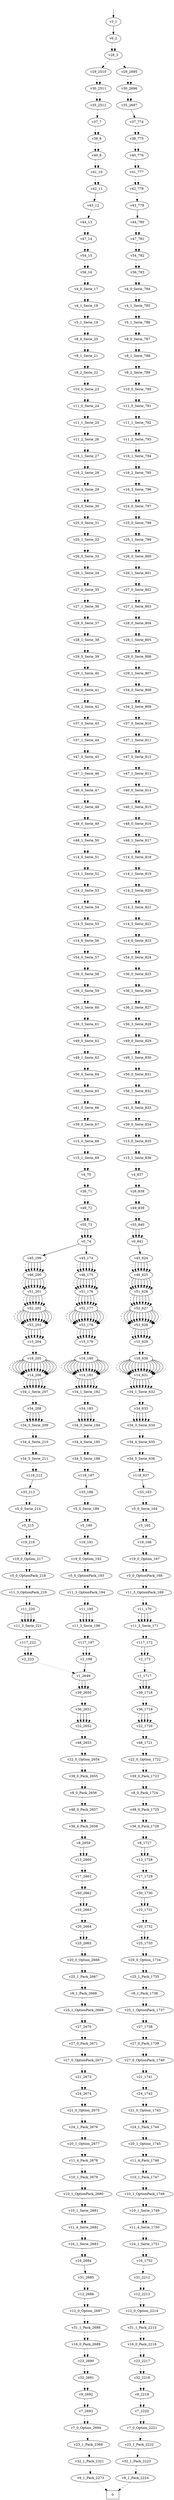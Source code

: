 //SLDDp
// 0 v3 0 1 2
// 1 v6 0 1
// 2 v28 0 1
// 3 v29 0 1
// 4 v30 0 1
// 5 v35 0 1 2 3
// 6 v37 0 1
// 7 v38 0 1
// 8 v40 0 1
// 9 v41 0 -1
// 10 v42 0 1 2 3
// 11 v43 0 1 2 3
// 12 v44 0 1
// 13 v47 0 1
// 14 v54 0 -1
// 15 v56 0 1
// 16 v4_0_Serie 1 -1
// 17 v4_1_Serie 1 -1
// 18 v5_1_Serie 1 -1
// 19 v8_0_Serie 1 -1
// 20 v8_1_Serie 1 -1
// 21 v8_2_Serie 1 -1
// 22 v10_0_Serie 1 -1
// 23 v11_0_Serie 1 -1
// 24 v11_1_Serie 1 -1
// 25 v11_2_Serie 1 -1
// 26 v16_1_Serie 1 -1
// 27 v16_2_Serie 1 -1
// 28 v16_3_Serie 1 -1
// 29 v24_0_Serie 1 -1
// 30 v25_0_Serie 1 -1
// 31 v25_1_Serie 1 -1
// 32 v26_0_Serie 1 -1
// 33 v26_1_Serie 1 -1
// 34 v27_0_Serie 1 -1
// 35 v27_1_Serie 1 -1
// 36 v28_0_Serie 1 -1
// 37 v28_1_Serie 1 -1
// 38 v29_0_Serie 1 -1
// 39 v29_1_Serie 1 -1
// 40 v34_0_Serie 1 -1
// 41 v34_2_Serie 1 -1
// 42 v37_0_Serie 1 -1
// 43 v37_1_Serie 1 -1
// 44 v47_0_Serie 1 -1
// 45 v47_1_Serie 1 -1
// 46 v40_0_Serie 1 -1
// 47 v40_1_Serie 1 -1
// 48 v48_0_Serie 1 -1
// 49 v48_1_Serie 1 -1
// 50 v14_0_Serie 1 -1
// 51 v14_1_Serie 1 -1
// 52 v14_2_Serie 1 -1
// 53 v14_3_Serie 1 -1
// 54 v14_5_Serie 1 -1
// 55 v14_6_Serie 1 -1
// 56 v54_0_Serie 1 -1
// 57 v36_0_Serie 1 -1
// 58 v36_1_Serie 1 -1
// 59 v36_2_Serie 1 -1
// 60 v36_3_Serie 1 -1
// 61 v49_0_Serie 1 -1
// 62 v49_1_Serie 1 -1
// 63 v56_0_Serie 1 -1
// 64 v56_1_Serie 1 -1
// 65 v41_0_Serie 1 -1
// 66 v39_0_Serie 1 -1
// 67 v15_0_Serie 1 -1
// 68 v15_1_Serie 1 -1
// 69 v4 0 1
// 70 v26 0 1
// 71 v49 0 1
// 72 v55 0 1 2 3
// 73 v0 0 1 2 3 4 5 6 7 8 9 10 11 12 13 14 15 16 17 18 19
// 74 v45 0 1 2 3 4 5 6
// 75 v46 0 1 2 3 4 5 6 7 8
// 76 v51 0 1 2 3 4 5 6 7
// 77 v52 0 1 2 3 4 5 6 7 8 9 10 11 12 13
// 78 v53 0 1 2 3 4 5 6
// 79 v15 0 1
// 80 v18 0 1 2 3 4 5 6 7 8 9 10 11 12 13 14 15 16
// 81 v14 0 1 2 3 4 5 6 7
// 82 v34_1_Serie 1 -1
// 83 v34 0 1 2 3 4 5
// 84 v34_3_Serie 1 -1
// 85 v34_4_Serie 1 -1
// 86 v34_5_Serie 1 -1
// 87 v118 0 1 2 3 4 5 6 7 8 9 10 11 12 13 14 15 16 17 18 19
// 88 v33 0 1
// 89 v5_0_Serie 1 -1
// 90 v5 0 1
// 91 v19 0 -1
// 92 v19_0_Option 1 -1
// 93 v5_0_OptionPack 1 -1
// 94 v11_3_OptionPack 1 -1
// 95 v11 0 1 2 3 4
// 96 v11_3_Serie 1 -1
// 97 v117 0 1 2
// 98 v2 0 1 2 3 4 5 6 7 8 9 10 11 12
// 99 v1 0 1 2 3
// 100 v39 0 -1
// 101 v36 0 1 2 3 4
// 102 v22 0 -1
// 103 v48 0 1
// 104 v22_0_Option 1 -1
// 105 v39_0_Pack 1 -1
// 106 v8_0_Pack 1 -1
// 107 v48_0_Pack 1 -1
// 108 v36_4_Pack 1 -1
// 109 v8 0 1 2
// 110 v13 0 1
// 111 v17 0 1
// 112 v50 0 1 2
// 113 v10 0 1
// 114 v20 0 1 -1
// 115 v25 0 1
// 116 v20_0_Option 1 -1
// 117 v25_1_Pack 1 -1
// 118 v8_1_Pack 1 -1
// 119 v25_1_OptionPack 1 -1
// 120 v27 0 1
// 121 v27_0_Pack 1 -1
// 122 v27_0_OptionPack 1 -1
// 123 v21 0 -1
// 124 v24 0 1
// 125 v21_0_Option 1 -1
// 126 v24_1_Pack 1 -1
// 127 v20_1_Option 1 -1
// 128 v11_4_Pack 1 -1
// 129 v10_1_Pack 1 -1
// 130 v10_1_OptionPack 1 -1
// 131 v10_1_Serie 1 -1
// 132 v11_4_Serie 1 -1
// 133 v24_1_Serie 1 -1
// 134 v16 0 1 2 3
// 135 v31 0 1
// 136 v12 0 -1
// 137 v12_0_Option 1 -1
// 138 v31_1_Pack 1 -1
// 139 v16_0_Pack 1 -1
// 140 v23 0 1
// 141 v32 0 1
// 142 v9 0 1
// 143 v7 0 -1
// 144 v7_0_Option 1 -1
// 145 v23_1_Pack 1 -1
// 146 v32_1_Pack 1 -1
// 147 v9_1_Pack 1 -1
digraph b {
nada -> n1 [];
nada [label=" ",shape=plaintext];
n0 [label=0, shape=box];
n1 [label=v3_1];
n1 -> n2 [pos=1];
n2 [label=v6_2];
n2 -> n3 [pos=1, style=dashed];
n2 -> n3 [pos=0, style=dotted];
n3 [label=v28_3];
n3 -> n2510 [pos=1, style=dashed];
n3 -> n2695 [pos=0, style=dotted];
n2695 [label=v29_2695];
n2695 -> n2696 [pos=1, style=dashed];
n2695 -> n2696 [pos=0, style=dotted];
n2510 [label=v29_2510];
n2510 -> n2511 [pos=1, style=dashed];
n2510 -> n2511 [pos=0, style=dotted];
n2696 [label=v30_2696];
n2696 -> n2697 [pos=1, style=dashed];
n2696 -> n2697 [pos=0, style=dotted];
n2511 [label=v30_2511];
n2511 -> n2512 [pos=1, style=dashed];
n2511 -> n2512 [pos=0, style=dotted];
n2697 [label=v35_2697];
n2697 -> n774 [pos=2];
n2512 [label=v35_2512];
n2512 -> n7 [pos=3, style=dashed];
n7 [label=v37_7];
n7 -> n8 [pos=1, style=dashed];
n7 -> n8 [pos=0, style=dotted];
n774 [label=v37_774];
n774 -> n775 [pos=1, style=dashed];
n774 -> n775 [pos=0, style=dotted];
n8 [label=v38_8];
n8 -> n9 [pos=1, style=dashed];
n8 -> n9 [pos=0, style=dotted];
n775 [label=v38_775];
n775 -> n776 [pos=1, style=dashed];
n775 -> n776 [pos=0, style=dotted];
n776 [label=v40_776];
n776 -> n777 [pos=1, style=dashed];
n776 -> n777 [pos=0, style=dotted];
n9 [label=v40_9];
n9 -> n10 [pos=1, style=dashed];
n9 -> n10 [pos=0, style=dotted];
n777 [label=v41_777];
n777 -> n778 [pos=1, style=dashed];
n777 -> n778 [pos=0, style=dotted];
n10 [label=v41_10];
n10 -> n11 [pos=1, style=dashed];
n10 -> n11 [pos=0, style=dotted];
n11 [label=v42_11];
n11 -> n12 [pos=2];
n778 [label=v42_778];
n778 -> n779 [pos=3, style=dashed];
n12 [label=v43_12];
n12 -> n13 [pos=3, style=dashed];
n779 [label=v43_779];
n779 -> n780 [pos=2];
n13 [label=v44_13];
n13 -> n14 [pos=1, style=dashed];
n13 -> n14 [pos=0, style=dotted];
n780 [label=v44_780];
n780 -> n781 [pos=1, style=dashed];
n780 -> n781 [pos=0, style=dotted];
n781 [label=v47_781];
n781 -> n782 [pos=1, style=dashed];
n781 -> n782 [pos=0, style=dotted];
n14 [label=v47_14];
n14 -> n15 [pos=1, style=dashed];
n14 -> n15 [pos=0, style=dotted];
n782 [label=v54_782];
n782 -> n783 [pos=1, style=dashed];
n782 -> n783 [pos=0, style=dotted];
n15 [label=v54_15];
n15 -> n16 [pos=1, style=dashed];
n15 -> n16 [pos=0, style=dotted];
n783 [label=v56_783];
n783 -> n784 [pos=1, style=dashed];
n783 -> n784 [pos=0, style=dotted];
n16 [label=v56_16];
n16 -> n17 [pos=1, style=dashed];
n16 -> n17 [pos=0, style=dotted];
n17 [label=v4_0_Serie_17];
n17 -> n18 [pos=1, style=dashed];
n17 -> n18 [pos=0, style=dotted];
n784 [label=v4_0_Serie_784];
n784 -> n785 [pos=1, style=dashed];
n784 -> n785 [pos=0, style=dotted];
n18 [label=v4_1_Serie_18];
n18 -> n19 [pos=1, style=dashed];
n18 -> n19 [pos=0, style=dotted];
n785 [label=v4_1_Serie_785];
n785 -> n786 [pos=1, style=dashed];
n785 -> n786 [pos=0, style=dotted];
n786 [label=v5_1_Serie_786];
n786 -> n787 [pos=1, style=dashed];
n786 -> n787 [pos=0, style=dotted];
n19 [label=v5_1_Serie_19];
n19 -> n20 [pos=1, style=dashed];
n19 -> n20 [pos=0, style=dotted];
n787 [label=v8_0_Serie_787];
n787 -> n788 [pos=1, style=dashed];
n787 -> n788 [pos=0, style=dotted];
n20 [label=v8_0_Serie_20];
n20 -> n21 [pos=1, style=dashed];
n20 -> n21 [pos=0, style=dotted];
n788 [label=v8_1_Serie_788];
n788 -> n789 [pos=1, style=dashed];
n788 -> n789 [pos=0, style=dotted];
n21 [label=v8_1_Serie_21];
n21 -> n22 [pos=1, style=dashed];
n21 -> n22 [pos=0, style=dotted];
n22 [label=v8_2_Serie_22];
n22 -> n23 [pos=1, style=dashed];
n22 -> n23 [pos=0, style=dotted];
n789 [label=v8_2_Serie_789];
n789 -> n790 [pos=1, style=dashed];
n789 -> n790 [pos=0, style=dotted];
n23 [label=v10_0_Serie_23];
n23 -> n24 [pos=1, style=dashed];
n23 -> n24 [pos=0, style=dotted];
n790 [label=v10_0_Serie_790];
n790 -> n791 [pos=1, style=dashed];
n790 -> n791 [pos=0, style=dotted];
n791 [label=v11_0_Serie_791];
n791 -> n792 [pos=1, style=dashed];
n791 -> n792 [pos=0, style=dotted];
n24 [label=v11_0_Serie_24];
n24 -> n25 [pos=1, style=dashed];
n24 -> n25 [pos=0, style=dotted];
n792 [label=v11_1_Serie_792];
n792 -> n793 [pos=1, style=dashed];
n792 -> n793 [pos=0, style=dotted];
n25 [label=v11_1_Serie_25];
n25 -> n26 [pos=1, style=dashed];
n25 -> n26 [pos=0, style=dotted];
n793 [label=v11_2_Serie_793];
n793 -> n794 [pos=1, style=dashed];
n793 -> n794 [pos=0, style=dotted];
n26 [label=v11_2_Serie_26];
n26 -> n27 [pos=1, style=dashed];
n26 -> n27 [pos=0, style=dotted];
n27 [label=v16_1_Serie_27];
n27 -> n28 [pos=1, style=dashed];
n27 -> n28 [pos=0, style=dotted];
n794 [label=v16_1_Serie_794];
n794 -> n795 [pos=1, style=dashed];
n794 -> n795 [pos=0, style=dotted];
n28 [label=v16_2_Serie_28];
n28 -> n29 [pos=1, style=dashed];
n28 -> n29 [pos=0, style=dotted];
n795 [label=v16_2_Serie_795];
n795 -> n796 [pos=1, style=dashed];
n795 -> n796 [pos=0, style=dotted];
n796 [label=v16_3_Serie_796];
n796 -> n797 [pos=1, style=dashed];
n796 -> n797 [pos=0, style=dotted];
n29 [label=v16_3_Serie_29];
n29 -> n30 [pos=1, style=dashed];
n29 -> n30 [pos=0, style=dotted];
n797 [label=v24_0_Serie_797];
n797 -> n798 [pos=1, style=dashed];
n797 -> n798 [pos=0, style=dotted];
n30 [label=v24_0_Serie_30];
n30 -> n31 [pos=1, style=dashed];
n30 -> n31 [pos=0, style=dotted];
n798 [label=v25_0_Serie_798];
n798 -> n799 [pos=1, style=dashed];
n798 -> n799 [pos=0, style=dotted];
n31 [label=v25_0_Serie_31];
n31 -> n32 [pos=1, style=dashed];
n31 -> n32 [pos=0, style=dotted];
n32 [label=v25_1_Serie_32];
n32 -> n33 [pos=1, style=dashed];
n32 -> n33 [pos=0, style=dotted];
n799 [label=v25_1_Serie_799];
n799 -> n800 [pos=1, style=dashed];
n799 -> n800 [pos=0, style=dotted];
n33 [label=v26_0_Serie_33];
n33 -> n34 [pos=1, style=dashed];
n33 -> n34 [pos=0, style=dotted];
n800 [label=v26_0_Serie_800];
n800 -> n801 [pos=1, style=dashed];
n800 -> n801 [pos=0, style=dotted];
n801 [label=v26_1_Serie_801];
n801 -> n802 [pos=1, style=dashed];
n801 -> n802 [pos=0, style=dotted];
n34 [label=v26_1_Serie_34];
n34 -> n35 [pos=1, style=dashed];
n34 -> n35 [pos=0, style=dotted];
n802 [label=v27_0_Serie_802];
n802 -> n803 [pos=1, style=dashed];
n802 -> n803 [pos=0, style=dotted];
n35 [label=v27_0_Serie_35];
n35 -> n36 [pos=1, style=dashed];
n35 -> n36 [pos=0, style=dotted];
n803 [label=v27_1_Serie_803];
n803 -> n804 [pos=1, style=dashed];
n803 -> n804 [pos=0, style=dotted];
n36 [label=v27_1_Serie_36];
n36 -> n37 [pos=1, style=dashed];
n36 -> n37 [pos=0, style=dotted];
n37 [label=v28_0_Serie_37];
n37 -> n38 [pos=1, style=dashed];
n37 -> n38 [pos=0, style=dotted];
n804 [label=v28_0_Serie_804];
n804 -> n805 [pos=1, style=dashed];
n804 -> n805 [pos=0, style=dotted];
n38 [label=v28_1_Serie_38];
n38 -> n39 [pos=1, style=dashed];
n38 -> n39 [pos=0, style=dotted];
n805 [label=v28_1_Serie_805];
n805 -> n806 [pos=1, style=dashed];
n805 -> n806 [pos=0, style=dotted];
n806 [label=v29_0_Serie_806];
n806 -> n807 [pos=1, style=dashed];
n806 -> n807 [pos=0, style=dotted];
n39 [label=v29_0_Serie_39];
n39 -> n40 [pos=1, style=dashed];
n39 -> n40 [pos=0, style=dotted];
n807 [label=v29_1_Serie_807];
n807 -> n808 [pos=1, style=dashed];
n807 -> n808 [pos=0, style=dotted];
n40 [label=v29_1_Serie_40];
n40 -> n41 [pos=1, style=dashed];
n40 -> n41 [pos=0, style=dotted];
n808 [label=v34_0_Serie_808];
n808 -> n809 [pos=1, style=dashed];
n808 -> n809 [pos=0, style=dotted];
n41 [label=v34_0_Serie_41];
n41 -> n42 [pos=1, style=dashed];
n41 -> n42 [pos=0, style=dotted];
n42 [label=v34_2_Serie_42];
n42 -> n43 [pos=1, style=dashed];
n42 -> n43 [pos=0, style=dotted];
n809 [label=v34_2_Serie_809];
n809 -> n810 [pos=1, style=dashed];
n809 -> n810 [pos=0, style=dotted];
n43 [label=v37_0_Serie_43];
n43 -> n44 [pos=1, style=dashed];
n43 -> n44 [pos=0, style=dotted];
n810 [label=v37_0_Serie_810];
n810 -> n811 [pos=1, style=dashed];
n810 -> n811 [pos=0, style=dotted];
n811 [label=v37_1_Serie_811];
n811 -> n812 [pos=1, style=dashed];
n811 -> n812 [pos=0, style=dotted];
n44 [label=v37_1_Serie_44];
n44 -> n45 [pos=1, style=dashed];
n44 -> n45 [pos=0, style=dotted];
n812 [label=v47_0_Serie_812];
n812 -> n813 [pos=1, style=dashed];
n812 -> n813 [pos=0, style=dotted];
n45 [label=v47_0_Serie_45];
n45 -> n46 [pos=1, style=dashed];
n45 -> n46 [pos=0, style=dotted];
n813 [label=v47_1_Serie_813];
n813 -> n814 [pos=1, style=dashed];
n813 -> n814 [pos=0, style=dotted];
n46 [label=v47_1_Serie_46];
n46 -> n47 [pos=1, style=dashed];
n46 -> n47 [pos=0, style=dotted];
n47 [label=v40_0_Serie_47];
n47 -> n48 [pos=1, style=dashed];
n47 -> n48 [pos=0, style=dotted];
n814 [label=v40_0_Serie_814];
n814 -> n815 [pos=1, style=dashed];
n814 -> n815 [pos=0, style=dotted];
n48 [label=v40_1_Serie_48];
n48 -> n49 [pos=1, style=dashed];
n48 -> n49 [pos=0, style=dotted];
n815 [label=v40_1_Serie_815];
n815 -> n816 [pos=1, style=dashed];
n815 -> n816 [pos=0, style=dotted];
n816 [label=v48_0_Serie_816];
n816 -> n817 [pos=1, style=dashed];
n816 -> n817 [pos=0, style=dotted];
n49 [label=v48_0_Serie_49];
n49 -> n50 [pos=1, style=dashed];
n49 -> n50 [pos=0, style=dotted];
n817 [label=v48_1_Serie_817];
n817 -> n818 [pos=1, style=dashed];
n817 -> n818 [pos=0, style=dotted];
n50 [label=v48_1_Serie_50];
n50 -> n51 [pos=1, style=dashed];
n50 -> n51 [pos=0, style=dotted];
n818 [label=v14_0_Serie_818];
n818 -> n819 [pos=1, style=dashed];
n818 -> n819 [pos=0, style=dotted];
n51 [label=v14_0_Serie_51];
n51 -> n52 [pos=1, style=dashed];
n51 -> n52 [pos=0, style=dotted];
n52 [label=v14_1_Serie_52];
n52 -> n53 [pos=1, style=dashed];
n52 -> n53 [pos=0, style=dotted];
n819 [label=v14_1_Serie_819];
n819 -> n820 [pos=1, style=dashed];
n819 -> n820 [pos=0, style=dotted];
n53 [label=v14_2_Serie_53];
n53 -> n54 [pos=1, style=dashed];
n53 -> n54 [pos=0, style=dotted];
n820 [label=v14_2_Serie_820];
n820 -> n821 [pos=1, style=dashed];
n820 -> n821 [pos=0, style=dotted];
n821 [label=v14_3_Serie_821];
n821 -> n822 [pos=1, style=dashed];
n821 -> n822 [pos=0, style=dotted];
n54 [label=v14_3_Serie_54];
n54 -> n55 [pos=1, style=dashed];
n54 -> n55 [pos=0, style=dotted];
n822 [label=v14_5_Serie_822];
n822 -> n823 [pos=1, style=dashed];
n822 -> n823 [pos=0, style=dotted];
n55 [label=v14_5_Serie_55];
n55 -> n56 [pos=1, style=dashed];
n55 -> n56 [pos=0, style=dotted];
n823 [label=v14_6_Serie_823];
n823 -> n824 [pos=1, style=dashed];
n823 -> n824 [pos=0, style=dotted];
n56 [label=v14_6_Serie_56];
n56 -> n57 [pos=1, style=dashed];
n56 -> n57 [pos=0, style=dotted];
n57 [label=v54_0_Serie_57];
n57 -> n58 [pos=1, style=dashed];
n57 -> n58 [pos=0, style=dotted];
n824 [label=v54_0_Serie_824];
n824 -> n825 [pos=1, style=dashed];
n824 -> n825 [pos=0, style=dotted];
n58 [label=v36_0_Serie_58];
n58 -> n59 [pos=1, style=dashed];
n58 -> n59 [pos=0, style=dotted];
n825 [label=v36_0_Serie_825];
n825 -> n826 [pos=1, style=dashed];
n825 -> n826 [pos=0, style=dotted];
n826 [label=v36_1_Serie_826];
n826 -> n827 [pos=1, style=dashed];
n826 -> n827 [pos=0, style=dotted];
n59 [label=v36_1_Serie_59];
n59 -> n60 [pos=1, style=dashed];
n59 -> n60 [pos=0, style=dotted];
n827 [label=v36_2_Serie_827];
n827 -> n828 [pos=1, style=dashed];
n827 -> n828 [pos=0, style=dotted];
n60 [label=v36_2_Serie_60];
n60 -> n61 [pos=1, style=dashed];
n60 -> n61 [pos=0, style=dotted];
n828 [label=v36_3_Serie_828];
n828 -> n829 [pos=1, style=dashed];
n828 -> n829 [pos=0, style=dotted];
n61 [label=v36_3_Serie_61];
n61 -> n62 [pos=1, style=dashed];
n61 -> n62 [pos=0, style=dotted];
n62 [label=v49_0_Serie_62];
n62 -> n63 [pos=1, style=dashed];
n62 -> n63 [pos=0, style=dotted];
n829 [label=v49_0_Serie_829];
n829 -> n830 [pos=1, style=dashed];
n829 -> n830 [pos=0, style=dotted];
n63 [label=v49_1_Serie_63];
n63 -> n64 [pos=1, style=dashed];
n63 -> n64 [pos=0, style=dotted];
n830 [label=v49_1_Serie_830];
n830 -> n831 [pos=1, style=dashed];
n830 -> n831 [pos=0, style=dotted];
n831 [label=v56_0_Serie_831];
n831 -> n832 [pos=1, style=dashed];
n831 -> n832 [pos=0, style=dotted];
n64 [label=v56_0_Serie_64];
n64 -> n65 [pos=1, style=dashed];
n64 -> n65 [pos=0, style=dotted];
n832 [label=v56_1_Serie_832];
n832 -> n833 [pos=1, style=dashed];
n832 -> n833 [pos=0, style=dotted];
n65 [label=v56_1_Serie_65];
n65 -> n66 [pos=1, style=dashed];
n65 -> n66 [pos=0, style=dotted];
n833 [label=v41_0_Serie_833];
n833 -> n834 [pos=1, style=dashed];
n833 -> n834 [pos=0, style=dotted];
n66 [label=v41_0_Serie_66];
n66 -> n67 [pos=1, style=dashed];
n66 -> n67 [pos=0, style=dotted];
n67 [label=v39_0_Serie_67];
n67 -> n68 [pos=1, style=dashed];
n67 -> n68 [pos=0, style=dotted];
n834 [label=v39_0_Serie_834];
n834 -> n835 [pos=1, style=dashed];
n834 -> n835 [pos=0, style=dotted];
n68 [label=v15_0_Serie_68];
n68 -> n69 [pos=1, style=dashed];
n68 -> n69 [pos=0, style=dotted];
n835 [label=v15_0_Serie_835];
n835 -> n836 [pos=1, style=dashed];
n835 -> n836 [pos=0, style=dotted];
n836 [label=v15_1_Serie_836];
n836 -> n837 [pos=1, style=dashed];
n836 -> n837 [pos=0, style=dotted];
n69 [label=v15_1_Serie_69];
n69 -> n70 [pos=1, style=dashed];
n69 -> n70 [pos=0, style=dotted];
n837 [label=v4_837];
n837 -> n838 [pos=1, style=dashed];
n837 -> n838 [pos=0, style=dotted];
n70 [label=v4_70];
n70 -> n71 [pos=1, style=dashed];
n70 -> n71 [pos=0, style=dotted];
n838 [label=v26_838];
n838 -> n839 [pos=1, style=dashed];
n838 -> n839 [pos=0, style=dotted];
n71 [label=v26_71];
n71 -> n72 [pos=1, style=dashed];
n71 -> n72 [pos=0, style=dotted];
n72 [label=v49_72];
n72 -> n73 [pos=1, style=dashed];
n72 -> n73 [pos=0, style=dotted];
n839 [label=v49_839];
n839 -> n840 [pos=1, style=dashed];
n839 -> n840 [pos=0, style=dotted];
n840 [label=v55_840];
n840 -> n841 [pos=3, style=dashed];
n840 -> n841 [pos=2];
n840 -> n841 [pos=1];
n840 -> n841 [pos=0, style=dotted];
n73 [label=v55_73];
n73 -> n74 [pos=3, style=dashed];
n73 -> n74 [pos=2];
n73 -> n74 [pos=1];
n73 -> n74 [pos=0, style=dotted];
n841 [label=v0_841];
n841 -> n624 [pos=17];
n74 [label=v0_74];
n74 -> n199 [pos=2];
n74 -> n174 [pos=1];
n174 [label=v45_174];
n174 -> n175 [pos=6, style=dashed];
n174 -> n175 [pos=5];
n174 -> n175 [pos=4];
n174 -> n175 [pos=3];
n174 -> n175 [pos=2];
n174 -> n175 [pos=1];
n174 -> n175 [pos=0, style=dotted];
n624 [label=v45_624];
n624 -> n625 [pos=6, style=dashed];
n624 -> n625 [pos=5];
n624 -> n625 [pos=4];
n624 -> n625 [pos=3];
n624 -> n625 [pos=2];
n624 -> n625 [pos=1];
n624 -> n625 [pos=0, style=dotted];
n199 [label=v45_199];
n199 -> n200 [pos=6, style=dashed];
n199 -> n200 [pos=5];
n199 -> n200 [pos=4];
n199 -> n200 [pos=3];
n199 -> n200 [pos=2];
n199 -> n200 [pos=1];
n199 -> n200 [pos=0, style=dotted];
n175 [label=v46_175];
n175 -> n176 [pos=8, style=dashed];
n175 -> n176 [pos=7];
n175 -> n176 [pos=6];
n175 -> n176 [pos=5];
n175 -> n176 [pos=4];
n175 -> n176 [pos=3];
n175 -> n176 [pos=2];
n175 -> n176 [pos=1];
n175 -> n176 [pos=0, style=dotted];
n625 [label=v46_625];
n625 -> n626 [pos=8, style=dashed];
n625 -> n626 [pos=7];
n625 -> n626 [pos=6];
n625 -> n626 [pos=5];
n625 -> n626 [pos=4];
n625 -> n626 [pos=3];
n625 -> n626 [pos=2];
n625 -> n626 [pos=1];
n625 -> n626 [pos=0, style=dotted];
n200 [label=v46_200];
n200 -> n201 [pos=8, style=dashed];
n200 -> n201 [pos=7];
n200 -> n201 [pos=6];
n200 -> n201 [pos=5];
n200 -> n201 [pos=4];
n200 -> n201 [pos=3];
n200 -> n201 [pos=2];
n200 -> n201 [pos=1];
n200 -> n201 [pos=0, style=dotted];
n626 [label=v51_626];
n626 -> n627 [pos=7, style=dashed];
n626 -> n627 [pos=6];
n626 -> n627 [pos=5];
n626 -> n627 [pos=4];
n626 -> n627 [pos=3];
n626 -> n627 [pos=2];
n626 -> n627 [pos=1];
n626 -> n627 [pos=0, style=dotted];
n176 [label=v51_176];
n176 -> n177 [pos=7, style=dashed];
n176 -> n177 [pos=6];
n176 -> n177 [pos=5];
n176 -> n177 [pos=4];
n176 -> n177 [pos=3];
n176 -> n177 [pos=2];
n176 -> n177 [pos=1];
n176 -> n177 [pos=0, style=dotted];
n201 [label=v51_201];
n201 -> n202 [pos=7, style=dashed];
n201 -> n202 [pos=6];
n201 -> n202 [pos=5];
n201 -> n202 [pos=4];
n201 -> n202 [pos=3];
n201 -> n202 [pos=2];
n201 -> n202 [pos=1];
n201 -> n202 [pos=0, style=dotted];
n627 [label=v52_627];
n627 -> n628 [pos=13, style=dashed];
n627 -> n628 [pos=12];
n627 -> n628 [pos=11];
n627 -> n628 [pos=10];
n627 -> n628 [pos=9];
n627 -> n628 [pos=8];
n627 -> n628 [pos=7];
n627 -> n628 [pos=6];
n627 -> n628 [pos=5];
n627 -> n628 [pos=4];
n627 -> n628 [pos=3];
n627 -> n628 [pos=2];
n627 -> n628 [pos=1];
n627 -> n628 [pos=0, style=dotted];
n202 [label=v52_202];
n202 -> n203 [pos=13, style=dashed];
n202 -> n203 [pos=12];
n202 -> n203 [pos=11];
n202 -> n203 [pos=10];
n202 -> n203 [pos=9];
n202 -> n203 [pos=8];
n202 -> n203 [pos=7];
n202 -> n203 [pos=6];
n202 -> n203 [pos=5];
n202 -> n203 [pos=4];
n202 -> n203 [pos=3];
n202 -> n203 [pos=2];
n202 -> n203 [pos=1];
n202 -> n203 [pos=0, style=dotted];
n177 [label=v52_177];
n177 -> n178 [pos=13, style=dashed];
n177 -> n178 [pos=12];
n177 -> n178 [pos=11];
n177 -> n178 [pos=10];
n177 -> n178 [pos=9];
n177 -> n178 [pos=8];
n177 -> n178 [pos=7];
n177 -> n178 [pos=6];
n177 -> n178 [pos=5];
n177 -> n178 [pos=4];
n177 -> n178 [pos=3];
n177 -> n178 [pos=2];
n177 -> n178 [pos=1];
n177 -> n178 [pos=0, style=dotted];
n178 [label=v53_178];
n178 -> n179 [pos=6, style=dashed];
n178 -> n179 [pos=5];
n178 -> n179 [pos=4];
n178 -> n179 [pos=3];
n178 -> n179 [pos=2];
n178 -> n179 [pos=1];
n178 -> n179 [pos=0, style=dotted];
n628 [label=v53_628];
n628 -> n629 [pos=6, style=dashed];
n628 -> n629 [pos=5];
n628 -> n629 [pos=4];
n628 -> n629 [pos=3];
n628 -> n629 [pos=2];
n628 -> n629 [pos=1];
n628 -> n629 [pos=0, style=dotted];
n203 [label=v53_203];
n203 -> n204 [pos=6, style=dashed];
n203 -> n204 [pos=5];
n203 -> n204 [pos=4];
n203 -> n204 [pos=3];
n203 -> n204 [pos=2];
n203 -> n204 [pos=1];
n203 -> n204 [pos=0, style=dotted];
n204 [label=v15_204];
n204 -> n205 [pos=1, style=dashed];
n204 -> n205 [pos=0, style=dotted];
n179 [label=v15_179];
n179 -> n180 [pos=1, style=dashed];
n179 -> n180 [pos=0, style=dotted];
n629 [label=v15_629];
n629 -> n630 [pos=1, style=dashed];
n629 -> n630 [pos=0, style=dotted];
n205 [label=v18_205];
n205 -> n206 [pos=16, style=dashed];
n205 -> n206 [pos=15];
n205 -> n206 [pos=14];
n205 -> n206 [pos=13];
n205 -> n206 [pos=12];
n205 -> n206 [pos=11];
n205 -> n206 [pos=10];
n205 -> n206 [pos=9];
n205 -> n206 [pos=8];
n205 -> n206 [pos=7];
n205 -> n206 [pos=6];
n205 -> n206 [pos=5];
n205 -> n206 [pos=4];
n205 -> n206 [pos=3];
n205 -> n206 [pos=2];
n205 -> n206 [pos=1];
n205 -> n206 [pos=0, style=dotted];
n180 [label=v18_180];
n180 -> n181 [pos=16, style=dashed];
n180 -> n181 [pos=15];
n180 -> n181 [pos=14];
n180 -> n181 [pos=13];
n180 -> n181 [pos=12];
n180 -> n181 [pos=11];
n180 -> n181 [pos=10];
n180 -> n181 [pos=9];
n180 -> n181 [pos=8];
n180 -> n181 [pos=7];
n180 -> n181 [pos=6];
n180 -> n181 [pos=5];
n180 -> n181 [pos=4];
n180 -> n181 [pos=3];
n180 -> n181 [pos=2];
n180 -> n181 [pos=1];
n180 -> n181 [pos=0, style=dotted];
n630 [label=v18_630];
n630 -> n631 [pos=16, style=dashed];
n630 -> n631 [pos=15];
n630 -> n631 [pos=14];
n630 -> n631 [pos=13];
n630 -> n631 [pos=12];
n630 -> n631 [pos=11];
n630 -> n631 [pos=10];
n630 -> n631 [pos=9];
n630 -> n631 [pos=8];
n630 -> n631 [pos=7];
n630 -> n631 [pos=6];
n630 -> n631 [pos=5];
n630 -> n631 [pos=4];
n630 -> n631 [pos=3];
n630 -> n631 [pos=2];
n630 -> n631 [pos=1];
n630 -> n631 [pos=0, style=dotted];
n181 [label=v14_181];
n181 -> n182 [pos=7, style=dashed];
n181 -> n182 [pos=6];
n181 -> n182 [pos=5];
n181 -> n182 [pos=4];
n181 -> n182 [pos=3];
n181 -> n182 [pos=2];
n181 -> n182 [pos=1];
n181 -> n182 [pos=0, style=dotted];
n206 [label=v14_206];
n206 -> n207 [pos=7, style=dashed];
n206 -> n207 [pos=6];
n206 -> n207 [pos=5];
n206 -> n207 [pos=4];
n206 -> n207 [pos=3];
n206 -> n207 [pos=2];
n206 -> n207 [pos=1];
n206 -> n207 [pos=0, style=dotted];
n631 [label=v14_631];
n631 -> n632 [pos=7, style=dashed];
n631 -> n632 [pos=6];
n631 -> n632 [pos=5];
n631 -> n632 [pos=4];
n631 -> n632 [pos=3];
n631 -> n632 [pos=2];
n631 -> n632 [pos=1];
n631 -> n632 [pos=0, style=dotted];
n182 [label=v34_1_Serie_182];
n182 -> n183 [pos=1, style=dashed];
n182 -> n183 [pos=0, style=dotted];
n632 [label=v34_1_Serie_632];
n632 -> n633 [pos=1, style=dashed];
n632 -> n633 [pos=0, style=dotted];
n207 [label=v34_1_Serie_207];
n207 -> n208 [pos=1, style=dashed];
n207 -> n208 [pos=0, style=dotted];
n208 [label=v34_208];
n208 -> n209 [pos=5, style=dashed];
n208 -> n209 [pos=4];
n208 -> n209 [pos=3];
n208 -> n209 [pos=2];
n208 -> n209 [pos=1];
n208 -> n209 [pos=0, style=dotted];
n183 [label=v34_183];
n183 -> n184 [pos=5, style=dashed];
n183 -> n184 [pos=4];
n183 -> n184 [pos=3];
n183 -> n184 [pos=2];
n183 -> n184 [pos=1];
n183 -> n184 [pos=0, style=dotted];
n633 [label=v34_633];
n633 -> n634 [pos=5, style=dashed];
n633 -> n634 [pos=4];
n633 -> n634 [pos=3];
n633 -> n634 [pos=2];
n633 -> n634 [pos=1];
n633 -> n634 [pos=0, style=dotted];
n184 [label=v34_3_Serie_184];
n184 -> n185 [pos=1, style=dashed];
n184 -> n185 [pos=0, style=dotted];
n634 [label=v34_3_Serie_634];
n634 -> n635 [pos=1, style=dashed];
n634 -> n635 [pos=0, style=dotted];
n209 [label=v34_3_Serie_209];
n209 -> n210 [pos=1, style=dashed];
n209 -> n210 [pos=0, style=dotted];
n185 [label=v34_4_Serie_185];
n185 -> n186 [pos=1, style=dashed];
n185 -> n186 [pos=0, style=dotted];
n635 [label=v34_4_Serie_635];
n635 -> n636 [pos=1, style=dashed];
n635 -> n636 [pos=0, style=dotted];
n210 [label=v34_4_Serie_210];
n210 -> n211 [pos=1, style=dashed];
n210 -> n211 [pos=0, style=dotted];
n211 [label=v34_5_Serie_211];
n211 -> n212 [pos=1, style=dashed];
n211 -> n212 [pos=0, style=dotted];
n186 [label=v34_5_Serie_186];
n186 -> n187 [pos=1, style=dashed];
n186 -> n187 [pos=0, style=dotted];
n636 [label=v34_5_Serie_636];
n636 -> n637 [pos=1, style=dashed];
n636 -> n637 [pos=0, style=dotted];
n187 [label=v118_187];
n187 -> n188 [pos=1];
n212 [label=v118_212];
n212 -> n213 [pos=2];
n637 [label=v118_637];
n637 -> n163 [pos=17];
n213 [label=v33_213];
n213 -> n214 [pos=1, style=dashed];
n213 -> n214 [pos=0, style=dotted];
n163 [label=v33_163];
n163 -> n164 [pos=1, style=dashed];
n163 -> n164 [pos=0, style=dotted];
n188 [label=v33_188];
n188 -> n189 [pos=1, style=dashed];
n188 -> n189 [pos=0, style=dotted];
n164 [label=v5_0_Serie_164];
n164 -> n165 [pos=1, style=dashed];
n164 -> n165 [pos=0, style=dotted];
n189 [label=v5_0_Serie_189];
n189 -> n190 [pos=1, style=dashed];
n189 -> n190 [pos=0, style=dotted];
n214 [label=v5_0_Serie_214];
n214 -> n215 [pos=1, style=dashed];
n214 -> n215 [pos=0, style=dotted];
n190 [label=v5_190];
n190 -> n191 [pos=1, style=dashed];
n190 -> n191 [pos=0, style=dotted];
n215 [label=v5_215];
n215 -> n216 [pos=1, style=dashed];
n215 -> n216 [pos=0, style=dotted];
n165 [label=v5_165];
n165 -> n166 [pos=1, style=dashed];
n165 -> n166 [pos=0, style=dotted];
n166 [label=v19_166];
n166 -> n167 [pos=1, style=dashed];
n166 -> n167 [pos=0, style=dotted];
n191 [label=v19_191];
n191 -> n192 [pos=1, style=dashed];
n191 -> n192 [pos=0, style=dotted];
n216 [label=v19_216];
n216 -> n217 [pos=1, style=dashed];
n216 -> n217 [pos=0, style=dotted];
n192 [label=v19_0_Option_192];
n192 -> n193 [pos=1, style=dashed];
n192 -> n193 [pos=0, style=dotted];
n217 [label=v19_0_Option_217];
n217 -> n218 [pos=1, style=dashed];
n217 -> n218 [pos=0, style=dotted];
n167 [label=v19_0_Option_167];
n167 -> n168 [pos=1, style=dashed];
n167 -> n168 [pos=0, style=dotted];
n218 [label=v5_0_OptionPack_218];
n218 -> n219 [pos=1, style=dashed];
n218 -> n219 [pos=0, style=dotted];
n168 [label=v5_0_OptionPack_168];
n168 -> n169 [pos=1, style=dashed];
n168 -> n169 [pos=0, style=dotted];
n193 [label=v5_0_OptionPack_193];
n193 -> n194 [pos=1, style=dashed];
n193 -> n194 [pos=0, style=dotted];
n169 [label=v11_3_OptionPack_169];
n169 -> n170 [pos=1, style=dashed];
n169 -> n170 [pos=0, style=dotted];
n194 [label=v11_3_OptionPack_194];
n194 -> n195 [pos=1, style=dashed];
n194 -> n195 [pos=0, style=dotted];
n219 [label=v11_3_OptionPack_219];
n219 -> n220 [pos=1, style=dashed];
n219 -> n220 [pos=0, style=dotted];
n170 [label=v11_170];
n170 -> n171 [pos=4, style=dashed];
n170 -> n171 [pos=3];
n170 -> n171 [pos=2];
n170 -> n171 [pos=1];
n170 -> n171 [pos=0, style=dotted];
n195 [label=v11_195];
n195 -> n196 [pos=4, style=dashed];
n195 -> n196 [pos=3];
n195 -> n196 [pos=2];
n195 -> n196 [pos=1];
n195 -> n196 [pos=0, style=dotted];
n220 [label=v11_220];
n220 -> n221 [pos=4, style=dashed];
n220 -> n221 [pos=3];
n220 -> n221 [pos=2];
n220 -> n221 [pos=1];
n220 -> n221 [pos=0, style=dotted];
n171 [label=v11_3_Serie_171];
n171 -> n172 [pos=1, style=dashed];
n171 -> n172 [pos=0, style=dotted];
n196 [label=v11_3_Serie_196];
n196 -> n197 [pos=1, style=dashed];
n196 -> n197 [pos=0, style=dotted];
n221 [label=v11_3_Serie_221];
n221 -> n222 [pos=1, style=dashed];
n221 -> n222 [pos=0, style=dotted];
n222 [label=v117_222];
n222 -> n223 [pos=2, style=dashed];
n222 -> n223 [pos=1];
n222 -> n223 [pos=0, style=dotted];
n197 [label=v117_197];
n197 -> n198 [pos=2, style=dashed];
n197 -> n198 [pos=1];
n197 -> n198 [pos=0, style=dotted];
n172 [label=v117_172];
n172 -> n173 [pos=2, style=dashed];
n172 -> n173 [pos=1];
n172 -> n173 [pos=0, style=dotted];
n198 [label=v2_198];
n198 -> n2649 [pos=3];
n223 [label=v2_223];
n223 -> n2649 [pos=0, style=dotted];
n173 [label=v2_173];
n173 -> n1717 [pos=12, style=dashed];
n2649 [label=v1_2649];
n2649 -> n2650 [pos=3, style=dashed];
n2649 -> n2650 [pos=2];
n2649 -> n2650 [pos=1];
n2649 -> n2650 [pos=0, style=dotted];
n1717 [label=v1_1717];
n1717 -> n1718 [pos=3, style=dashed];
n1717 -> n1718 [pos=2];
n1717 -> n1718 [pos=1];
n1717 -> n1718 [pos=0, style=dotted];
n1718 [label=v39_1718];
n1718 -> n1719 [pos=1, style=dashed];
n1718 -> n1719 [pos=0, style=dotted];
n2650 [label=v39_2650];
n2650 -> n2651 [pos=1, style=dashed];
n2650 -> n2651 [pos=0, style=dotted];
n2651 [label=v36_2651];
n2651 -> n2652 [pos=4, style=dashed];
n2651 -> n2652 [pos=3];
n2651 -> n2652 [pos=2];
n2651 -> n2652 [pos=1];
n2651 -> n2652 [pos=0, style=dotted];
n1719 [label=v36_1719];
n1719 -> n1720 [pos=4, style=dashed];
n1719 -> n1720 [pos=3];
n1719 -> n1720 [pos=2];
n1719 -> n1720 [pos=1];
n1719 -> n1720 [pos=0, style=dotted];
n2652 [label=v22_2652];
n2652 -> n2653 [pos=1, style=dashed];
n2652 -> n2653 [pos=0, style=dotted];
n1720 [label=v22_1720];
n1720 -> n1721 [pos=1, style=dashed];
n1720 -> n1721 [pos=0, style=dotted];
n2653 [label=v48_2653];
n2653 -> n2654 [pos=1, style=dashed];
n2653 -> n2654 [pos=0, style=dotted];
n1721 [label=v48_1721];
n1721 -> n1722 [pos=1, style=dashed];
n1721 -> n1722 [pos=0, style=dotted];
n1722 [label=v22_0_Option_1722];
n1722 -> n1723 [pos=1, style=dashed];
n1722 -> n1723 [pos=0, style=dotted];
n2654 [label=v22_0_Option_2654];
n2654 -> n2655 [pos=1, style=dashed];
n2654 -> n2655 [pos=0, style=dotted];
n1723 [label=v39_0_Pack_1723];
n1723 -> n1724 [pos=1, style=dashed];
n1723 -> n1724 [pos=0, style=dotted];
n2655 [label=v39_0_Pack_2655];
n2655 -> n2656 [pos=1, style=dashed];
n2655 -> n2656 [pos=0, style=dotted];
n2656 [label=v8_0_Pack_2656];
n2656 -> n2657 [pos=1, style=dashed];
n2656 -> n2657 [pos=0, style=dotted];
n1724 [label=v8_0_Pack_1724];
n1724 -> n1725 [pos=1, style=dashed];
n1724 -> n1725 [pos=0, style=dotted];
n2657 [label=v48_0_Pack_2657];
n2657 -> n2658 [pos=1, style=dashed];
n2657 -> n2658 [pos=0, style=dotted];
n1725 [label=v48_0_Pack_1725];
n1725 -> n1726 [pos=1, style=dashed];
n1725 -> n1726 [pos=0, style=dotted];
n2658 [label=v36_4_Pack_2658];
n2658 -> n2659 [pos=1, style=dashed];
n2658 -> n2659 [pos=0, style=dotted];
n1726 [label=v36_4_Pack_1726];
n1726 -> n1727 [pos=1, style=dashed];
n1726 -> n1727 [pos=0, style=dotted];
n1727 [label=v8_1727];
n1727 -> n1728 [pos=2, style=dashed];
n1727 -> n1728 [pos=1];
n1727 -> n1728 [pos=0, style=dotted];
n2659 [label=v8_2659];
n2659 -> n2660 [pos=2, style=dashed];
n2659 -> n2660 [pos=1];
n2659 -> n2660 [pos=0, style=dotted];
n1728 [label=v13_1728];
n1728 -> n1729 [pos=1, style=dashed];
n1728 -> n1729 [pos=0, style=dotted];
n2660 [label=v13_2660];
n2660 -> n2661 [pos=1, style=dashed];
n2660 -> n2661 [pos=0, style=dotted];
n2661 [label=v17_2661];
n2661 -> n2662 [pos=1, style=dashed];
n2661 -> n2662 [pos=0, style=dotted];
n1729 [label=v17_1729];
n1729 -> n1730 [pos=1, style=dashed];
n1729 -> n1730 [pos=0, style=dotted];
n1730 [label=v50_1730];
n1730 -> n1731 [pos=2, style=dashed];
n1730 -> n1731 [pos=1];
n1730 -> n1731 [pos=0, style=dotted];
n2662 [label=v50_2662];
n2662 -> n2663 [pos=2, style=dashed];
n2662 -> n2663 [pos=1];
n2662 -> n2663 [pos=0, style=dotted];
n2663 [label=v10_2663];
n2663 -> n2664 [pos=1, style=dashed];
n2663 -> n2664 [pos=0, style=dotted];
n1731 [label=v10_1731];
n1731 -> n1732 [pos=1, style=dashed];
n1731 -> n1732 [pos=0, style=dotted];
n1732 [label=v20_1732];
n1732 -> n1733 [pos=2, style=dashed];
n1732 -> n1733 [pos=1];
n1732 -> n1733 [pos=0, style=dotted];
n2664 [label=v20_2664];
n2664 -> n2665 [pos=2, style=dashed];
n2664 -> n2665 [pos=1];
n2664 -> n2665 [pos=0, style=dotted];
n1733 [label=v25_1733];
n1733 -> n1734 [pos=1, style=dashed];
n1733 -> n1734 [pos=0, style=dotted];
n2665 [label=v25_2665];
n2665 -> n2666 [pos=1, style=dashed];
n2665 -> n2666 [pos=0, style=dotted];
n2666 [label=v20_0_Option_2666];
n2666 -> n2667 [pos=1, style=dashed];
n2666 -> n2667 [pos=0, style=dotted];
n1734 [label=v20_0_Option_1734];
n1734 -> n1735 [pos=1, style=dashed];
n1734 -> n1735 [pos=0, style=dotted];
n2667 [label=v25_1_Pack_2667];
n2667 -> n2668 [pos=1, style=dashed];
n2667 -> n2668 [pos=0, style=dotted];
n1735 [label=v25_1_Pack_1735];
n1735 -> n1736 [pos=1, style=dashed];
n1735 -> n1736 [pos=0, style=dotted];
n2668 [label=v8_1_Pack_2668];
n2668 -> n2669 [pos=1, style=dashed];
n2668 -> n2669 [pos=0, style=dotted];
n1736 [label=v8_1_Pack_1736];
n1736 -> n1737 [pos=1, style=dashed];
n1736 -> n1737 [pos=0, style=dotted];
n1737 [label=v25_1_OptionPack_1737];
n1737 -> n1738 [pos=1, style=dashed];
n1737 -> n1738 [pos=0, style=dotted];
n2669 [label=v25_1_OptionPack_2669];
n2669 -> n2670 [pos=1, style=dashed];
n2669 -> n2670 [pos=0, style=dotted];
n1738 [label=v27_1738];
n1738 -> n1739 [pos=1, style=dashed];
n1738 -> n1739 [pos=0, style=dotted];
n2670 [label=v27_2670];
n2670 -> n2671 [pos=1, style=dashed];
n2670 -> n2671 [pos=0, style=dotted];
n2671 [label=v27_0_Pack_2671];
n2671 -> n2672 [pos=1, style=dashed];
n2671 -> n2672 [pos=0, style=dotted];
n1739 [label=v27_0_Pack_1739];
n1739 -> n1740 [pos=1, style=dashed];
n1739 -> n1740 [pos=0, style=dotted];
n2672 [label=v27_0_OptionPack_2672];
n2672 -> n2673 [pos=1, style=dashed];
n2672 -> n2673 [pos=0, style=dotted];
n1740 [label=v27_0_OptionPack_1740];
n1740 -> n1741 [pos=1, style=dashed];
n1740 -> n1741 [pos=0, style=dotted];
n2673 [label=v21_2673];
n2673 -> n2674 [pos=1, style=dashed];
n2673 -> n2674 [pos=0, style=dotted];
n1741 [label=v21_1741];
n1741 -> n1742 [pos=1, style=dashed];
n1741 -> n1742 [pos=0, style=dotted];
n1742 [label=v24_1742];
n1742 -> n1743 [pos=1, style=dashed];
n1742 -> n1743 [pos=0, style=dotted];
n2674 [label=v24_2674];
n2674 -> n2675 [pos=1, style=dashed];
n2674 -> n2675 [pos=0, style=dotted];
n1743 [label=v21_0_Option_1743];
n1743 -> n1744 [pos=1, style=dashed];
n1743 -> n1744 [pos=0, style=dotted];
n2675 [label=v21_0_Option_2675];
n2675 -> n2676 [pos=1, style=dashed];
n2675 -> n2676 [pos=0, style=dotted];
n2676 [label=v24_1_Pack_2676];
n2676 -> n2677 [pos=1, style=dashed];
n2676 -> n2677 [pos=0, style=dotted];
n1744 [label=v24_1_Pack_1744];
n1744 -> n1745 [pos=1, style=dashed];
n1744 -> n1745 [pos=0, style=dotted];
n2677 [label=v20_1_Option_2677];
n2677 -> n2678 [pos=1, style=dashed];
n2677 -> n2678 [pos=0, style=dotted];
n1745 [label=v20_1_Option_1745];
n1745 -> n1746 [pos=1, style=dashed];
n1745 -> n1746 [pos=0, style=dotted];
n2678 [label=v11_4_Pack_2678];
n2678 -> n2679 [pos=1, style=dashed];
n2678 -> n2679 [pos=0, style=dotted];
n1746 [label=v11_4_Pack_1746];
n1746 -> n1747 [pos=1, style=dashed];
n1746 -> n1747 [pos=0, style=dotted];
n1747 [label=v10_1_Pack_1747];
n1747 -> n1748 [pos=1, style=dashed];
n1747 -> n1748 [pos=0, style=dotted];
n2679 [label=v10_1_Pack_2679];
n2679 -> n2680 [pos=1, style=dashed];
n2679 -> n2680 [pos=0, style=dotted];
n1748 [label=v10_1_OptionPack_1748];
n1748 -> n1749 [pos=1, style=dashed];
n1748 -> n1749 [pos=0, style=dotted];
n2680 [label=v10_1_OptionPack_2680];
n2680 -> n2681 [pos=1, style=dashed];
n2680 -> n2681 [pos=0, style=dotted];
n2681 [label=v10_1_Serie_2681];
n2681 -> n2682 [pos=1, style=dashed];
n2681 -> n2682 [pos=0, style=dotted];
n1749 [label=v10_1_Serie_1749];
n1749 -> n1750 [pos=1, style=dashed];
n1749 -> n1750 [pos=0, style=dotted];
n2682 [label=v11_4_Serie_2682];
n2682 -> n2683 [pos=1, style=dashed];
n2682 -> n2683 [pos=0, style=dotted];
n1750 [label=v11_4_Serie_1750];
n1750 -> n1751 [pos=1, style=dashed];
n1750 -> n1751 [pos=0, style=dotted];
n2683 [label=v24_1_Serie_2683];
n2683 -> n2684 [pos=1, style=dashed];
n2683 -> n2684 [pos=0, style=dotted];
n1751 [label=v24_1_Serie_1751];
n1751 -> n1752 [pos=1, style=dashed];
n1751 -> n1752 [pos=0, style=dotted];
n1752 [label=v16_1752];
n1752 -> n2212 [pos=3, style=dashed];
n2684 [label=v16_2684];
n2684 -> n2685 [pos=1];
n2212 [label=v31_2212];
n2212 -> n2213 [pos=1, style=dashed];
n2212 -> n2213 [pos=0, style=dotted];
n2685 [label=v31_2685];
n2685 -> n2686 [pos=1, style=dashed];
n2685 -> n2686 [pos=0, style=dotted];
n2213 [label=v12_2213];
n2213 -> n2214 [pos=1, style=dashed];
n2213 -> n2214 [pos=0, style=dotted];
n2686 [label=v12_2686];
n2686 -> n2687 [pos=1, style=dashed];
n2686 -> n2687 [pos=0, style=dotted];
n2687 [label=v12_0_Option_2687];
n2687 -> n2688 [pos=1, style=dashed];
n2687 -> n2688 [pos=0, style=dotted];
n2214 [label=v12_0_Option_2214];
n2214 -> n2215 [pos=1, style=dashed];
n2214 -> n2215 [pos=0, style=dotted];
n2688 [label=v31_1_Pack_2688];
n2688 -> n2689 [pos=1, style=dashed];
n2688 -> n2689 [pos=0, style=dotted];
n2215 [label=v31_1_Pack_2215];
n2215 -> n2216 [pos=1, style=dashed];
n2215 -> n2216 [pos=0, style=dotted];
n2216 [label=v16_0_Pack_2216];
n2216 -> n2217 [pos=1, style=dashed];
n2216 -> n2217 [pos=0, style=dotted];
n2689 [label=v16_0_Pack_2689];
n2689 -> n2690 [pos=1, style=dashed];
n2689 -> n2690 [pos=0, style=dotted];
n2217 [label=v23_2217];
n2217 -> n2218 [pos=1, style=dashed];
n2217 -> n2218 [pos=0, style=dotted];
n2690 [label=v23_2690];
n2690 -> n2691 [pos=1, style=dashed];
n2690 -> n2691 [pos=0, style=dotted];
n2218 [label=v32_2218];
n2218 -> n2219 [pos=1, style=dashed];
n2218 -> n2219 [pos=0, style=dotted];
n2691 [label=v32_2691];
n2691 -> n2692 [pos=1, style=dashed];
n2691 -> n2692 [pos=0, style=dotted];
n2692 [label=v9_2692];
n2692 -> n2693 [pos=1, style=dashed];
n2692 -> n2693 [pos=0, style=dotted];
n2219 [label=v9_2219];
n2219 -> n2220 [pos=1, style=dashed];
n2219 -> n2220 [pos=0, style=dotted];
n2693 [label=v7_2693];
n2693 -> n2694 [pos=1, style=dashed];
n2693 -> n2694 [pos=0, style=dotted];
n2220 [label=v7_2220];
n2220 -> n2221 [pos=1, style=dashed];
n2220 -> n2221 [pos=0, style=dotted];
n2221 [label=v7_0_Option_2221];
n2221 -> n2222 [pos=1, style=dashed];
n2694 [label=v7_0_Option_2694];
n2694 -> n2368 [pos=0, style=dotted];
n2368 [label=v23_1_Pack_2368];
n2368 -> n2321 [pos=0, style=dotted];
n2222 [label=v23_1_Pack_2222];
n2222 -> n2223 [pos=1, style=dashed];
n2321 [label=v32_1_Pack_2321];
n2321 -> n2273 [pos=0, style=dotted];
n2223 [label=v32_1_Pack_2223];
n2223 -> n2224 [pos=1, style=dashed];
n2273 [label=v9_1_Pack_2273];
n2273 -> n0 [pos=0, style=dotted];
n2224 [label=v9_1_Pack_2224];
n2224 -> n0 [pos=1, style=dashed];
}
